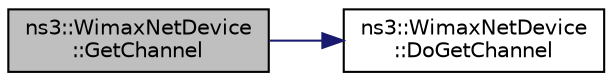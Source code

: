 digraph "ns3::WimaxNetDevice::GetChannel"
{
 // LATEX_PDF_SIZE
  edge [fontname="Helvetica",fontsize="10",labelfontname="Helvetica",labelfontsize="10"];
  node [fontname="Helvetica",fontsize="10",shape=record];
  rankdir="LR";
  Node1 [label="ns3::WimaxNetDevice\l::GetChannel",height=0.2,width=0.4,color="black", fillcolor="grey75", style="filled", fontcolor="black",tooltip="Get the channel."];
  Node1 -> Node2 [color="midnightblue",fontsize="10",style="solid",fontname="Helvetica"];
  Node2 [label="ns3::WimaxNetDevice\l::DoGetChannel",height=0.2,width=0.4,color="black", fillcolor="white", style="filled",URL="$classns3_1_1_wimax_net_device.html#a41b945b7fadb7649a83ba71f574a7161",tooltip="Get the channel."];
}
